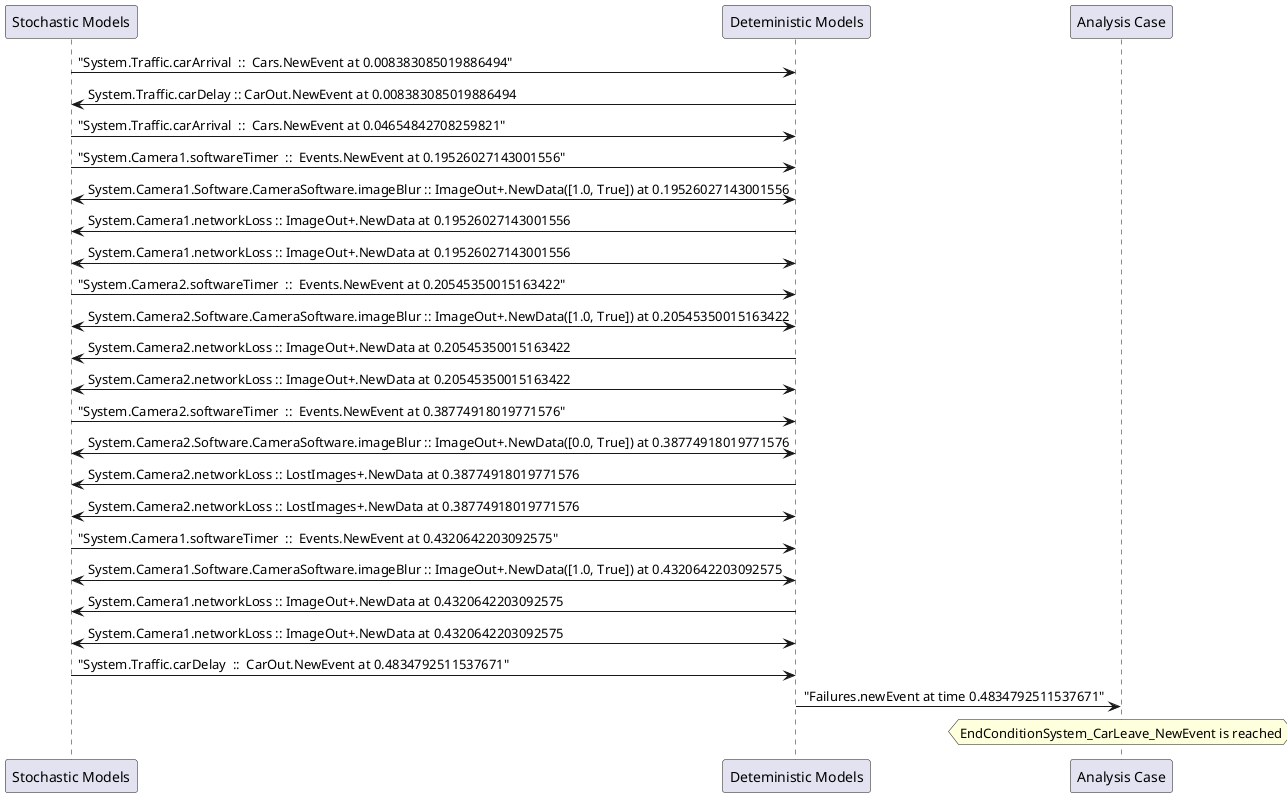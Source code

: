 
	@startuml
	participant "Stochastic Models" as stochmodel
	participant "Deteministic Models" as detmodel
	participant "Analysis Case" as analysis
	{37931_stop} stochmodel -> detmodel : "System.Traffic.carArrival  ::  Cars.NewEvent at 0.008383085019886494"
{37943_start} detmodel -> stochmodel : System.Traffic.carDelay :: CarOut.NewEvent at 0.008383085019886494
{37932_stop} stochmodel -> detmodel : "System.Traffic.carArrival  ::  Cars.NewEvent at 0.04654842708259821"
{37900_stop} stochmodel -> detmodel : "System.Camera1.softwareTimer  ::  Events.NewEvent at 0.19526027143001556"
detmodel <-> stochmodel : System.Camera1.Software.CameraSoftware.imageBlur :: ImageOut+.NewData([1.0, True]) at 0.19526027143001556
detmodel -> stochmodel : System.Camera1.networkLoss :: ImageOut+.NewData at 0.19526027143001556
detmodel <-> stochmodel : System.Camera1.networkLoss :: ImageOut+.NewData at 0.19526027143001556
{37915_stop} stochmodel -> detmodel : "System.Camera2.softwareTimer  ::  Events.NewEvent at 0.20545350015163422"
detmodel <-> stochmodel : System.Camera2.Software.CameraSoftware.imageBlur :: ImageOut+.NewData([1.0, True]) at 0.20545350015163422
detmodel -> stochmodel : System.Camera2.networkLoss :: ImageOut+.NewData at 0.20545350015163422
detmodel <-> stochmodel : System.Camera2.networkLoss :: ImageOut+.NewData at 0.20545350015163422
{37916_stop} stochmodel -> detmodel : "System.Camera2.softwareTimer  ::  Events.NewEvent at 0.38774918019771576"
detmodel <-> stochmodel : System.Camera2.Software.CameraSoftware.imageBlur :: ImageOut+.NewData([0.0, True]) at 0.38774918019771576
detmodel -> stochmodel : System.Camera2.networkLoss :: LostImages+.NewData at 0.38774918019771576
detmodel <-> stochmodel : System.Camera2.networkLoss :: LostImages+.NewData at 0.38774918019771576
{37901_stop} stochmodel -> detmodel : "System.Camera1.softwareTimer  ::  Events.NewEvent at 0.4320642203092575"
detmodel <-> stochmodel : System.Camera1.Software.CameraSoftware.imageBlur :: ImageOut+.NewData([1.0, True]) at 0.4320642203092575
detmodel -> stochmodel : System.Camera1.networkLoss :: ImageOut+.NewData at 0.4320642203092575
detmodel <-> stochmodel : System.Camera1.networkLoss :: ImageOut+.NewData at 0.4320642203092575
{37943_stop} stochmodel -> detmodel : "System.Traffic.carDelay  ::  CarOut.NewEvent at 0.4834792511537671"
{37943_start} <-> {37943_stop} : delay
detmodel -> analysis : "Failures.newEvent at time 0.4834792511537671"
hnote over analysis 
EndConditionSystem_CarLeave_NewEvent is reached
endnote
@enduml